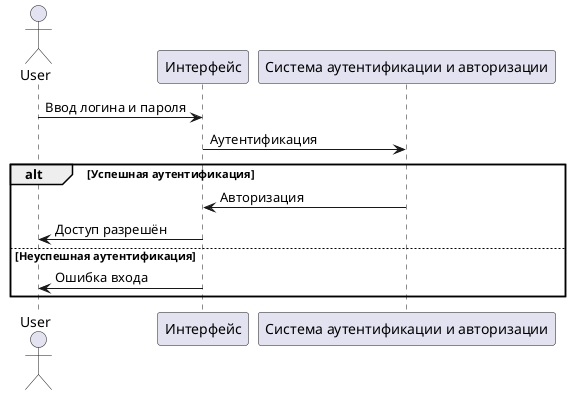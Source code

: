 ﻿@startuml
actor User
participant "Интерфейс" as Interface
participant "Система аутентификации и авторизации" as AuthSystem

User -> Interface: Ввод логина и пароля
Interface -> AuthSystem: Аутентификация
alt Успешная аутентификация
    AuthSystem -> Interface: Авторизация
    Interface -> User: Доступ разрешён
else Неуспешная аутентификация
    Interface -> User: Ошибка входа
end
@enduml
